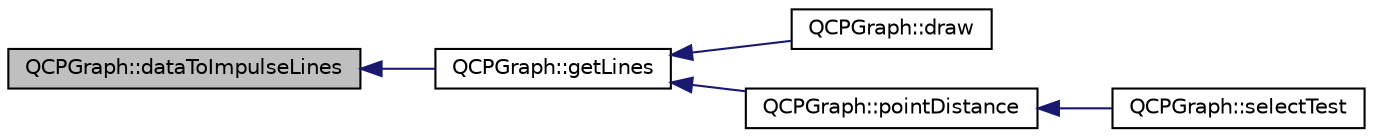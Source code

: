 digraph "QCPGraph::dataToImpulseLines"
{
  edge [fontname="Helvetica",fontsize="10",labelfontname="Helvetica",labelfontsize="10"];
  node [fontname="Helvetica",fontsize="10",shape=record];
  rankdir="LR";
  Node49 [label="QCPGraph::dataToImpulseLines",height=0.2,width=0.4,color="black", fillcolor="grey75", style="filled", fontcolor="black"];
  Node49 -> Node50 [dir="back",color="midnightblue",fontsize="10",style="solid",fontname="Helvetica"];
  Node50 [label="QCPGraph::getLines",height=0.2,width=0.4,color="black", fillcolor="white", style="filled",URL="$class_q_c_p_graph.html#a563c6da2126300a4d9d2bdee30dad040"];
  Node50 -> Node51 [dir="back",color="midnightblue",fontsize="10",style="solid",fontname="Helvetica"];
  Node51 [label="QCPGraph::draw",height=0.2,width=0.4,color="black", fillcolor="white", style="filled",URL="$class_q_c_p_graph.html#a2b0849598f06e834b43ce18cd13bcdc3"];
  Node50 -> Node52 [dir="back",color="midnightblue",fontsize="10",style="solid",fontname="Helvetica"];
  Node52 [label="QCPGraph::pointDistance",height=0.2,width=0.4,color="black", fillcolor="white", style="filled",URL="$class_q_c_p_graph.html#a89acf99c0b52b8eecb2438adf7ec0170"];
  Node52 -> Node53 [dir="back",color="midnightblue",fontsize="10",style="solid",fontname="Helvetica"];
  Node53 [label="QCPGraph::selectTest",height=0.2,width=0.4,color="black", fillcolor="white", style="filled",URL="$class_q_c_p_graph.html#a6d669d04462d272c6aa0e5f85846d673"];
}
